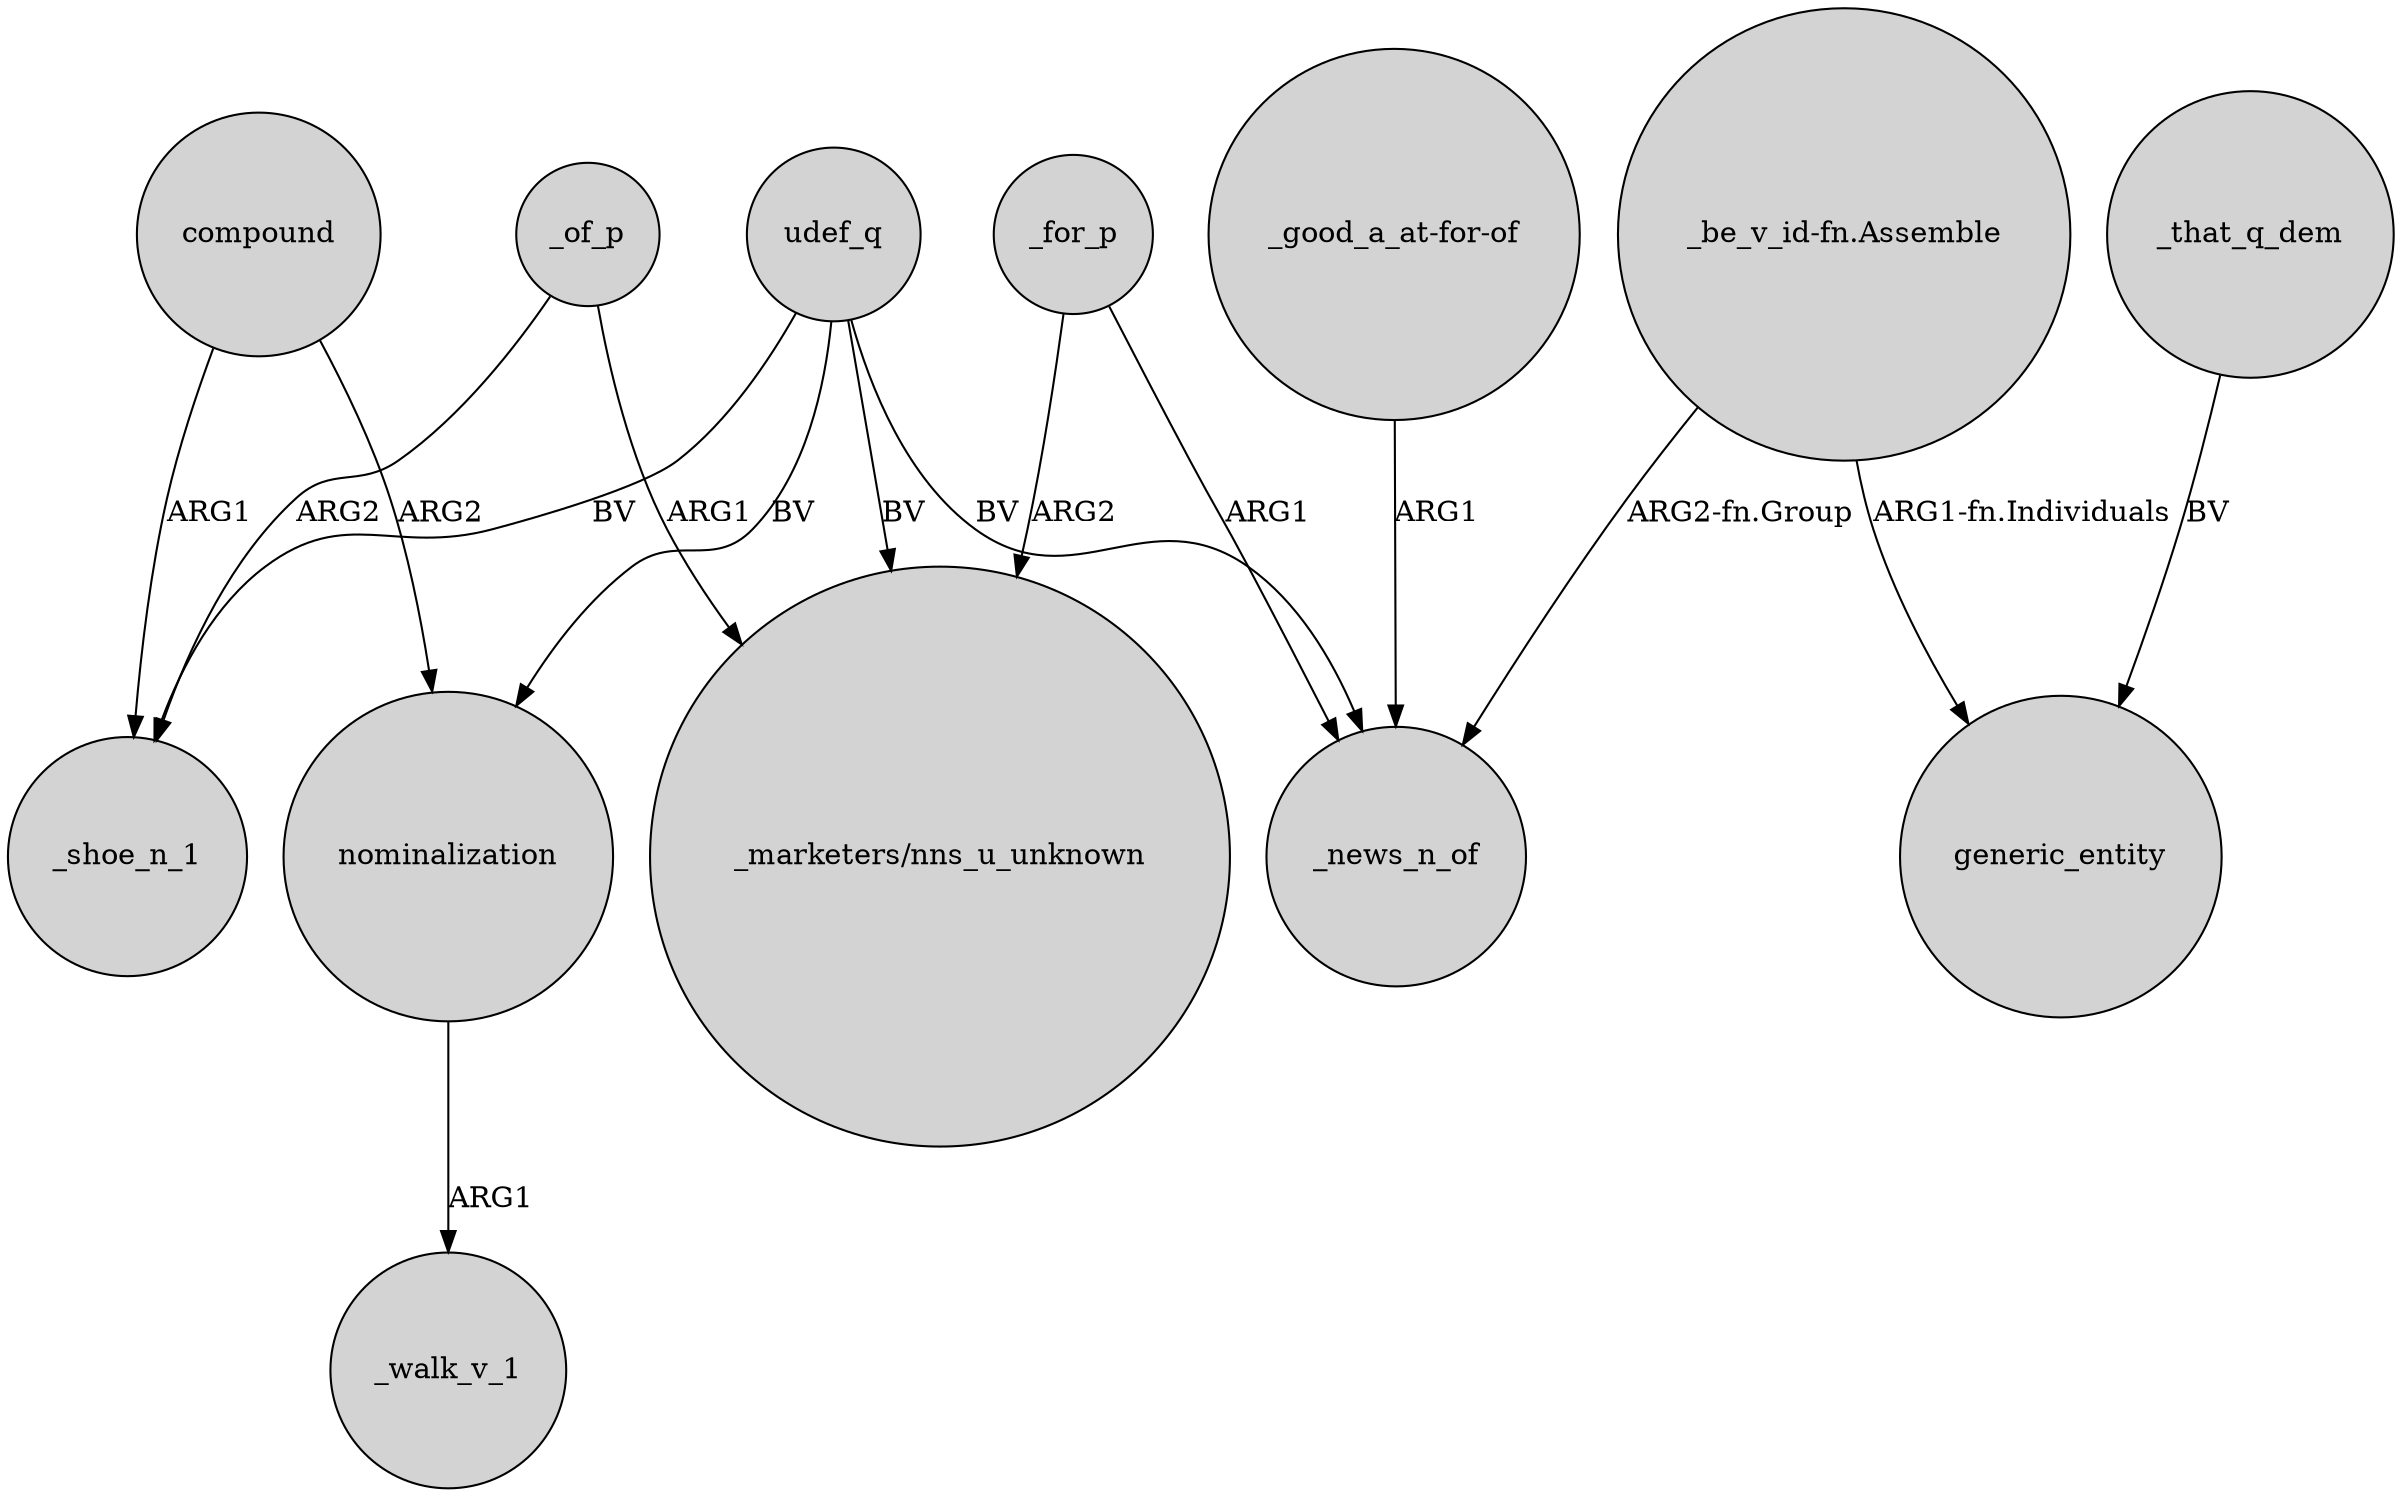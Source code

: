 digraph {
	node [shape=circle style=filled]
	_of_p -> _shoe_n_1 [label=ARG2]
	"_be_v_id-fn.Assemble" -> generic_entity [label="ARG1-fn.Individuals"]
	_for_p -> _news_n_of [label=ARG1]
	udef_q -> _news_n_of [label=BV]
	_for_p -> "_marketers/nns_u_unknown" [label=ARG2]
	"_be_v_id-fn.Assemble" -> _news_n_of [label="ARG2-fn.Group"]
	compound -> _shoe_n_1 [label=ARG1]
	nominalization -> _walk_v_1 [label=ARG1]
	udef_q -> "_marketers/nns_u_unknown" [label=BV]
	_that_q_dem -> generic_entity [label=BV]
	_of_p -> "_marketers/nns_u_unknown" [label=ARG1]
	compound -> nominalization [label=ARG2]
	udef_q -> _shoe_n_1 [label=BV]
	udef_q -> nominalization [label=BV]
	"_good_a_at-for-of" -> _news_n_of [label=ARG1]
}
